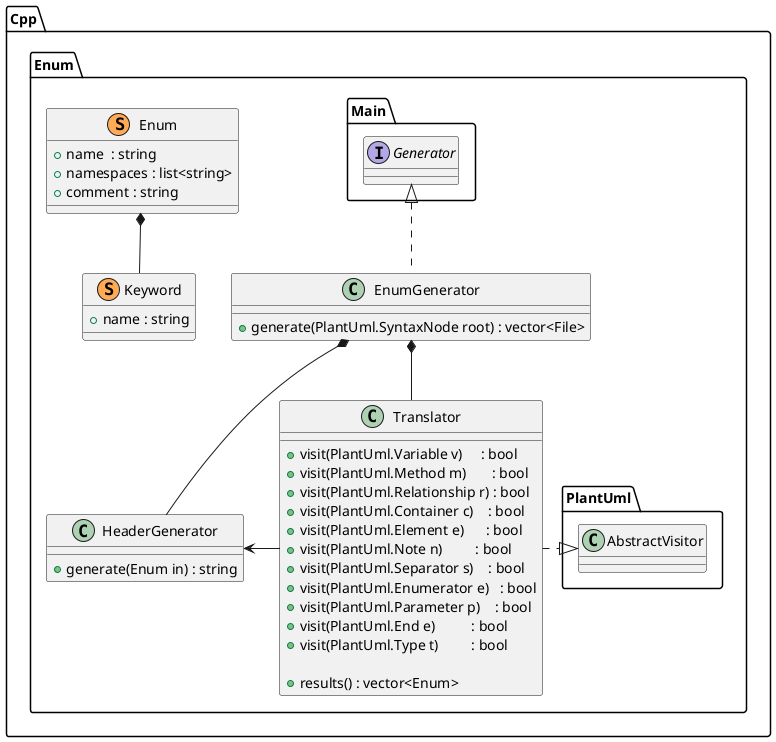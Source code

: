 @startuml Enum

namespace Cpp {
    namespace Enum {
        ' *************** ALGORITHMS ***************
        class HeaderGenerator {
            +generate(Enum in) : string
        }

        class Translator
        {
            +visit(PlantUml.Variable v)     : bool
            +visit(PlantUml.Method m)       : bool
            +visit(PlantUml.Relationship r) : bool
            +visit(PlantUml.Container c)    : bool
            +visit(PlantUml.Element e)      : bool
            +visit(PlantUml.Note n)         : bool
            +visit(PlantUml.Separator s)    : bool
            +visit(PlantUml.Enumerator e)   : bool
            +visit(PlantUml.Parameter p)    : bool
            +visit(PlantUml.End e)          : bool
            +visit(PlantUml.Type t)         : bool

            +results() : vector<Enum>
        }
        Translator .|> PlantUml.AbstractVisitor
        Translator -left-> HeaderGenerator


        class EnumGenerator implements Main.Generator {
            +generate(PlantUml.SyntaxNode root) : vector<File>
        }
        EnumGenerator *-- Translator
        EnumGenerator *-- HeaderGenerator

        class Enum << (S,#FFAA55) >> {
            +name  : string
            +namespaces : list<string>
            +comment : string
        }
        class Keyword << (S,#FFAA55) >> {
            +name : string
        }

        Enum *-- Keyword
    }
}
@enduml
